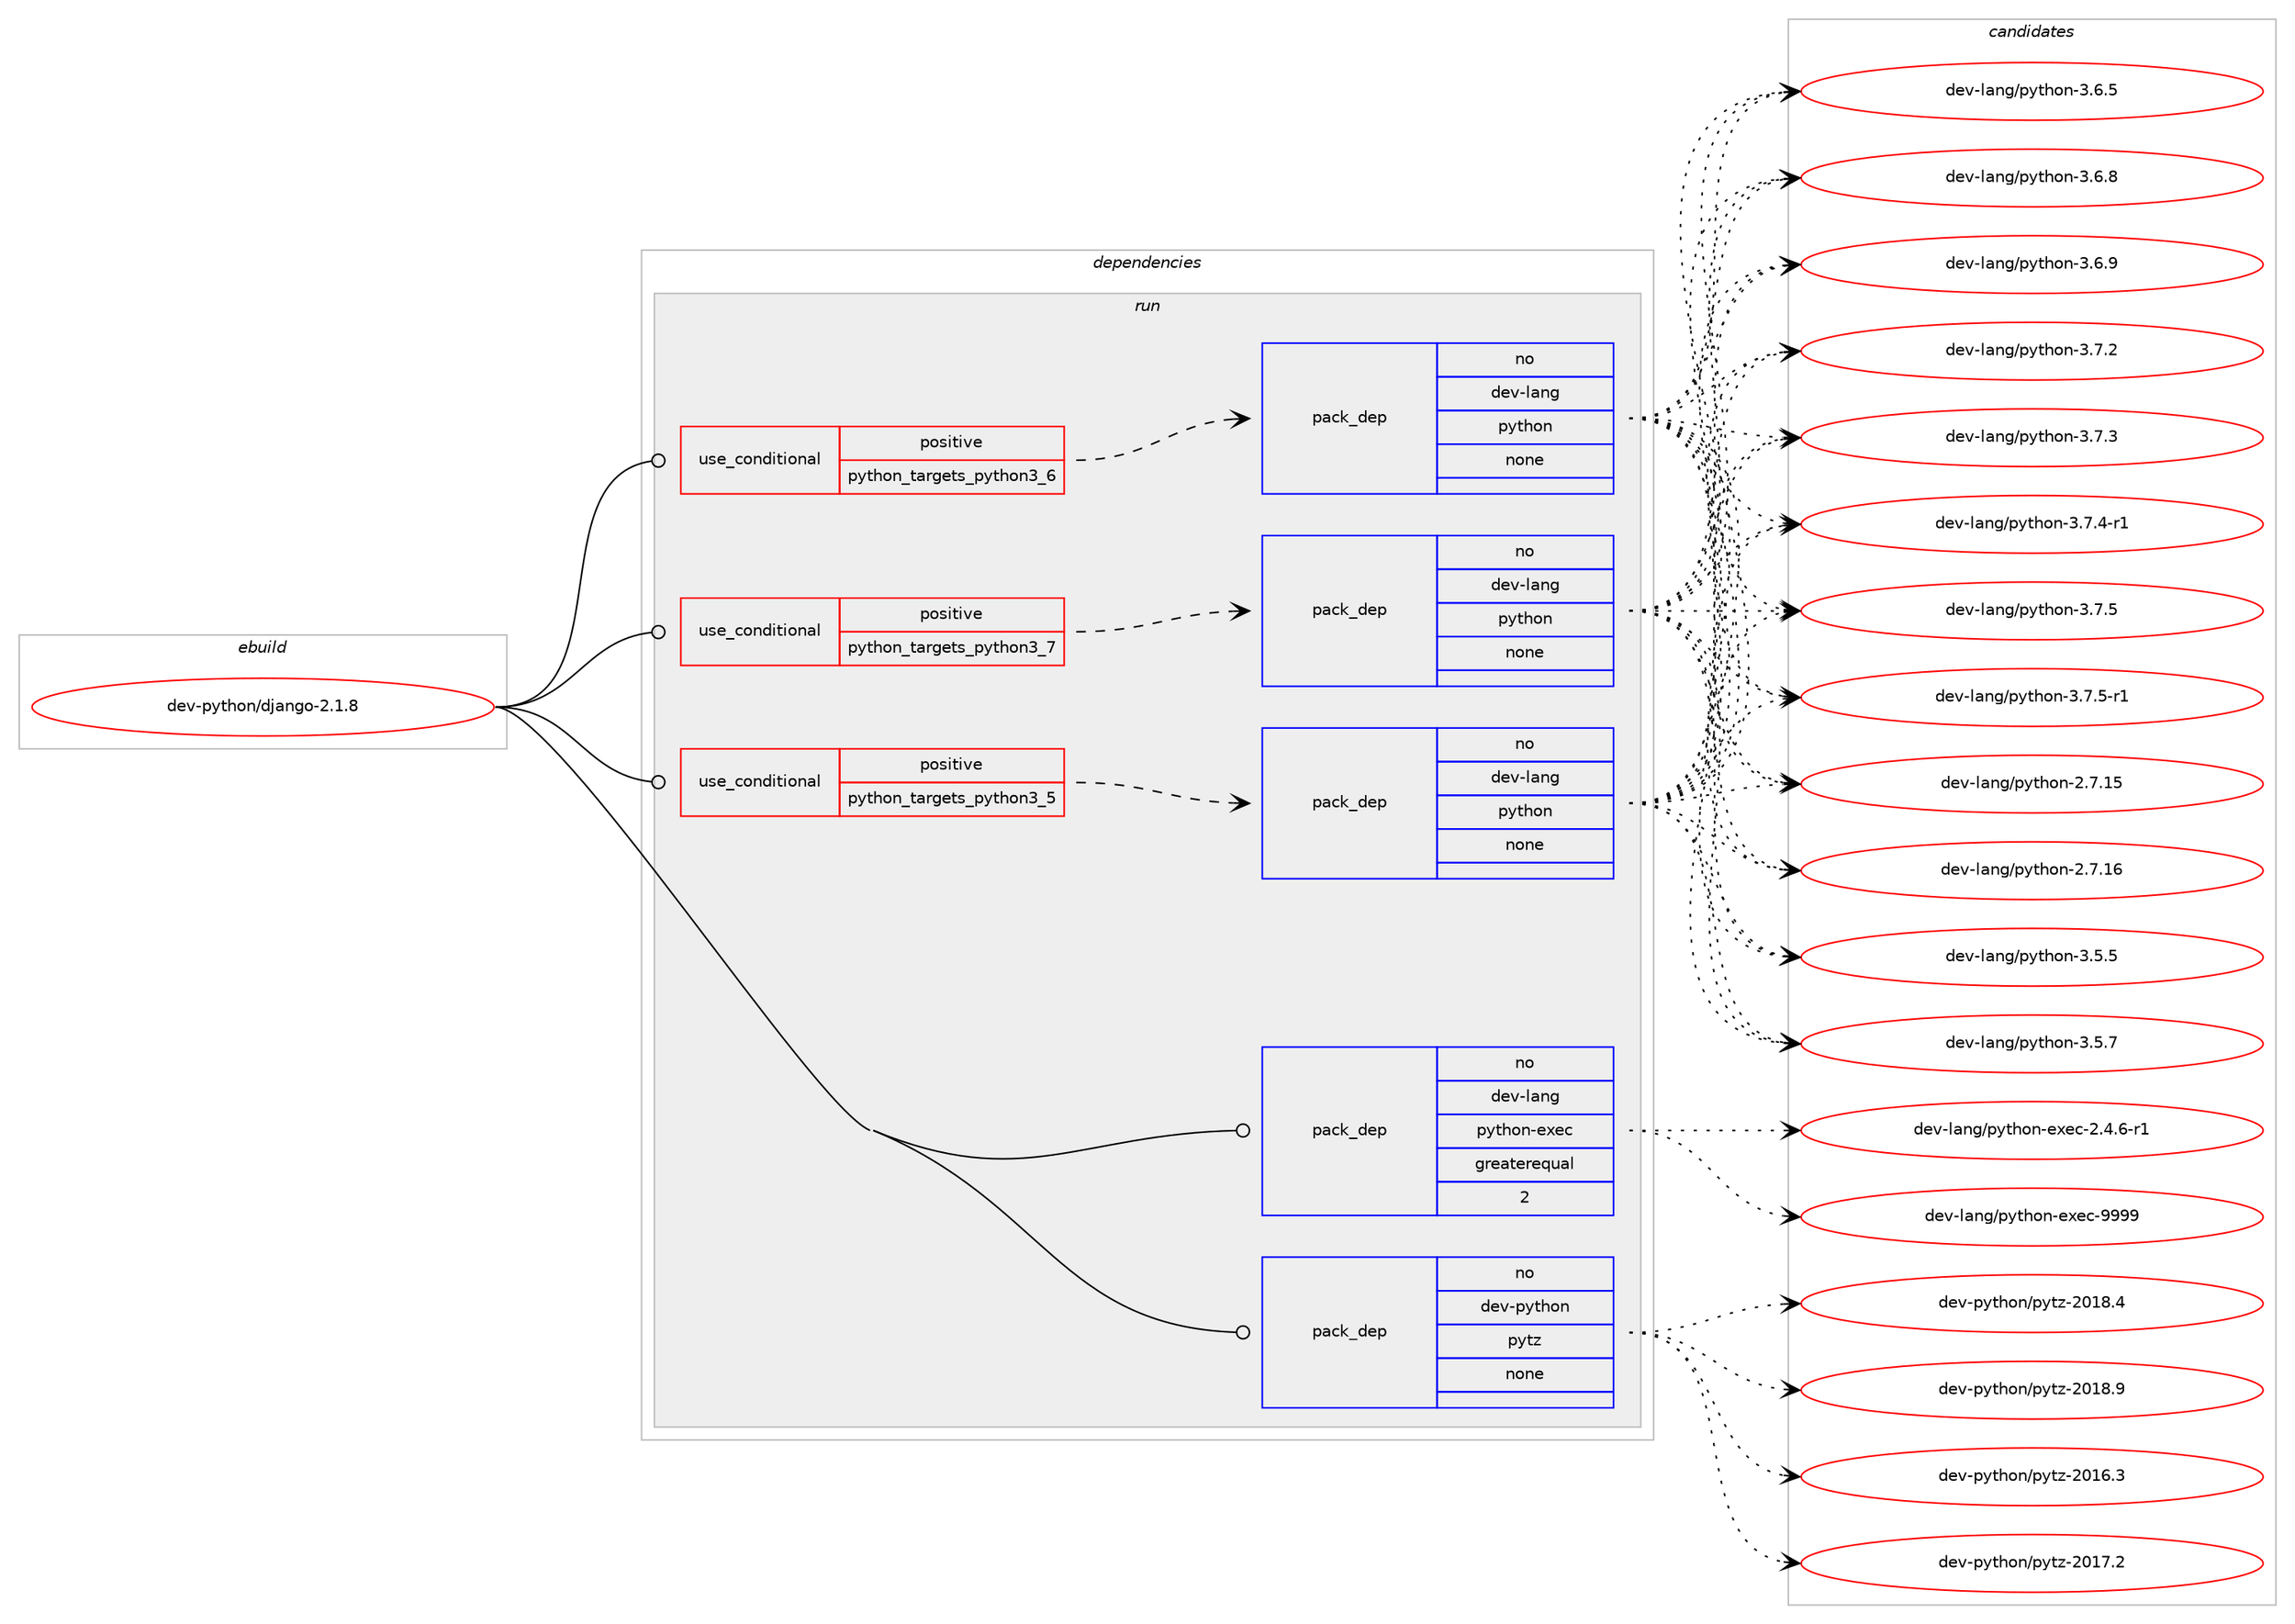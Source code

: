 digraph prolog {

# *************
# Graph options
# *************

newrank=true;
concentrate=true;
compound=true;
graph [rankdir=LR,fontname=Helvetica,fontsize=10,ranksep=1.5];#, ranksep=2.5, nodesep=0.2];
edge  [arrowhead=vee];
node  [fontname=Helvetica,fontsize=10];

# **********
# The ebuild
# **********

subgraph cluster_leftcol {
color=gray;
rank=same;
label=<<i>ebuild</i>>;
id [label="dev-python/django-2.1.8", color=red, width=4, href="../dev-python/django-2.1.8.svg"];
}

# ****************
# The dependencies
# ****************

subgraph cluster_midcol {
color=gray;
label=<<i>dependencies</i>>;
subgraph cluster_compile {
fillcolor="#eeeeee";
style=filled;
label=<<i>compile</i>>;
}
subgraph cluster_compileandrun {
fillcolor="#eeeeee";
style=filled;
label=<<i>compile and run</i>>;
}
subgraph cluster_run {
fillcolor="#eeeeee";
style=filled;
label=<<i>run</i>>;
subgraph cond138471 {
dependency601692 [label=<<TABLE BORDER="0" CELLBORDER="1" CELLSPACING="0" CELLPADDING="4"><TR><TD ROWSPAN="3" CELLPADDING="10">use_conditional</TD></TR><TR><TD>positive</TD></TR><TR><TD>python_targets_python3_5</TD></TR></TABLE>>, shape=none, color=red];
subgraph pack451427 {
dependency601693 [label=<<TABLE BORDER="0" CELLBORDER="1" CELLSPACING="0" CELLPADDING="4" WIDTH="220"><TR><TD ROWSPAN="6" CELLPADDING="30">pack_dep</TD></TR><TR><TD WIDTH="110">no</TD></TR><TR><TD>dev-lang</TD></TR><TR><TD>python</TD></TR><TR><TD>none</TD></TR><TR><TD></TD></TR></TABLE>>, shape=none, color=blue];
}
dependency601692:e -> dependency601693:w [weight=20,style="dashed",arrowhead="vee"];
}
id:e -> dependency601692:w [weight=20,style="solid",arrowhead="odot"];
subgraph cond138472 {
dependency601694 [label=<<TABLE BORDER="0" CELLBORDER="1" CELLSPACING="0" CELLPADDING="4"><TR><TD ROWSPAN="3" CELLPADDING="10">use_conditional</TD></TR><TR><TD>positive</TD></TR><TR><TD>python_targets_python3_6</TD></TR></TABLE>>, shape=none, color=red];
subgraph pack451428 {
dependency601695 [label=<<TABLE BORDER="0" CELLBORDER="1" CELLSPACING="0" CELLPADDING="4" WIDTH="220"><TR><TD ROWSPAN="6" CELLPADDING="30">pack_dep</TD></TR><TR><TD WIDTH="110">no</TD></TR><TR><TD>dev-lang</TD></TR><TR><TD>python</TD></TR><TR><TD>none</TD></TR><TR><TD></TD></TR></TABLE>>, shape=none, color=blue];
}
dependency601694:e -> dependency601695:w [weight=20,style="dashed",arrowhead="vee"];
}
id:e -> dependency601694:w [weight=20,style="solid",arrowhead="odot"];
subgraph cond138473 {
dependency601696 [label=<<TABLE BORDER="0" CELLBORDER="1" CELLSPACING="0" CELLPADDING="4"><TR><TD ROWSPAN="3" CELLPADDING="10">use_conditional</TD></TR><TR><TD>positive</TD></TR><TR><TD>python_targets_python3_7</TD></TR></TABLE>>, shape=none, color=red];
subgraph pack451429 {
dependency601697 [label=<<TABLE BORDER="0" CELLBORDER="1" CELLSPACING="0" CELLPADDING="4" WIDTH="220"><TR><TD ROWSPAN="6" CELLPADDING="30">pack_dep</TD></TR><TR><TD WIDTH="110">no</TD></TR><TR><TD>dev-lang</TD></TR><TR><TD>python</TD></TR><TR><TD>none</TD></TR><TR><TD></TD></TR></TABLE>>, shape=none, color=blue];
}
dependency601696:e -> dependency601697:w [weight=20,style="dashed",arrowhead="vee"];
}
id:e -> dependency601696:w [weight=20,style="solid",arrowhead="odot"];
subgraph pack451430 {
dependency601698 [label=<<TABLE BORDER="0" CELLBORDER="1" CELLSPACING="0" CELLPADDING="4" WIDTH="220"><TR><TD ROWSPAN="6" CELLPADDING="30">pack_dep</TD></TR><TR><TD WIDTH="110">no</TD></TR><TR><TD>dev-lang</TD></TR><TR><TD>python-exec</TD></TR><TR><TD>greaterequal</TD></TR><TR><TD>2</TD></TR></TABLE>>, shape=none, color=blue];
}
id:e -> dependency601698:w [weight=20,style="solid",arrowhead="odot"];
subgraph pack451431 {
dependency601699 [label=<<TABLE BORDER="0" CELLBORDER="1" CELLSPACING="0" CELLPADDING="4" WIDTH="220"><TR><TD ROWSPAN="6" CELLPADDING="30">pack_dep</TD></TR><TR><TD WIDTH="110">no</TD></TR><TR><TD>dev-python</TD></TR><TR><TD>pytz</TD></TR><TR><TD>none</TD></TR><TR><TD></TD></TR></TABLE>>, shape=none, color=blue];
}
id:e -> dependency601699:w [weight=20,style="solid",arrowhead="odot"];
}
}

# **************
# The candidates
# **************

subgraph cluster_choices {
rank=same;
color=gray;
label=<<i>candidates</i>>;

subgraph choice451427 {
color=black;
nodesep=1;
choice10010111845108971101034711212111610411111045504655464953 [label="dev-lang/python-2.7.15", color=red, width=4,href="../dev-lang/python-2.7.15.svg"];
choice10010111845108971101034711212111610411111045504655464954 [label="dev-lang/python-2.7.16", color=red, width=4,href="../dev-lang/python-2.7.16.svg"];
choice100101118451089711010347112121116104111110455146534653 [label="dev-lang/python-3.5.5", color=red, width=4,href="../dev-lang/python-3.5.5.svg"];
choice100101118451089711010347112121116104111110455146534655 [label="dev-lang/python-3.5.7", color=red, width=4,href="../dev-lang/python-3.5.7.svg"];
choice100101118451089711010347112121116104111110455146544653 [label="dev-lang/python-3.6.5", color=red, width=4,href="../dev-lang/python-3.6.5.svg"];
choice100101118451089711010347112121116104111110455146544656 [label="dev-lang/python-3.6.8", color=red, width=4,href="../dev-lang/python-3.6.8.svg"];
choice100101118451089711010347112121116104111110455146544657 [label="dev-lang/python-3.6.9", color=red, width=4,href="../dev-lang/python-3.6.9.svg"];
choice100101118451089711010347112121116104111110455146554650 [label="dev-lang/python-3.7.2", color=red, width=4,href="../dev-lang/python-3.7.2.svg"];
choice100101118451089711010347112121116104111110455146554651 [label="dev-lang/python-3.7.3", color=red, width=4,href="../dev-lang/python-3.7.3.svg"];
choice1001011184510897110103471121211161041111104551465546524511449 [label="dev-lang/python-3.7.4-r1", color=red, width=4,href="../dev-lang/python-3.7.4-r1.svg"];
choice100101118451089711010347112121116104111110455146554653 [label="dev-lang/python-3.7.5", color=red, width=4,href="../dev-lang/python-3.7.5.svg"];
choice1001011184510897110103471121211161041111104551465546534511449 [label="dev-lang/python-3.7.5-r1", color=red, width=4,href="../dev-lang/python-3.7.5-r1.svg"];
dependency601693:e -> choice10010111845108971101034711212111610411111045504655464953:w [style=dotted,weight="100"];
dependency601693:e -> choice10010111845108971101034711212111610411111045504655464954:w [style=dotted,weight="100"];
dependency601693:e -> choice100101118451089711010347112121116104111110455146534653:w [style=dotted,weight="100"];
dependency601693:e -> choice100101118451089711010347112121116104111110455146534655:w [style=dotted,weight="100"];
dependency601693:e -> choice100101118451089711010347112121116104111110455146544653:w [style=dotted,weight="100"];
dependency601693:e -> choice100101118451089711010347112121116104111110455146544656:w [style=dotted,weight="100"];
dependency601693:e -> choice100101118451089711010347112121116104111110455146544657:w [style=dotted,weight="100"];
dependency601693:e -> choice100101118451089711010347112121116104111110455146554650:w [style=dotted,weight="100"];
dependency601693:e -> choice100101118451089711010347112121116104111110455146554651:w [style=dotted,weight="100"];
dependency601693:e -> choice1001011184510897110103471121211161041111104551465546524511449:w [style=dotted,weight="100"];
dependency601693:e -> choice100101118451089711010347112121116104111110455146554653:w [style=dotted,weight="100"];
dependency601693:e -> choice1001011184510897110103471121211161041111104551465546534511449:w [style=dotted,weight="100"];
}
subgraph choice451428 {
color=black;
nodesep=1;
choice10010111845108971101034711212111610411111045504655464953 [label="dev-lang/python-2.7.15", color=red, width=4,href="../dev-lang/python-2.7.15.svg"];
choice10010111845108971101034711212111610411111045504655464954 [label="dev-lang/python-2.7.16", color=red, width=4,href="../dev-lang/python-2.7.16.svg"];
choice100101118451089711010347112121116104111110455146534653 [label="dev-lang/python-3.5.5", color=red, width=4,href="../dev-lang/python-3.5.5.svg"];
choice100101118451089711010347112121116104111110455146534655 [label="dev-lang/python-3.5.7", color=red, width=4,href="../dev-lang/python-3.5.7.svg"];
choice100101118451089711010347112121116104111110455146544653 [label="dev-lang/python-3.6.5", color=red, width=4,href="../dev-lang/python-3.6.5.svg"];
choice100101118451089711010347112121116104111110455146544656 [label="dev-lang/python-3.6.8", color=red, width=4,href="../dev-lang/python-3.6.8.svg"];
choice100101118451089711010347112121116104111110455146544657 [label="dev-lang/python-3.6.9", color=red, width=4,href="../dev-lang/python-3.6.9.svg"];
choice100101118451089711010347112121116104111110455146554650 [label="dev-lang/python-3.7.2", color=red, width=4,href="../dev-lang/python-3.7.2.svg"];
choice100101118451089711010347112121116104111110455146554651 [label="dev-lang/python-3.7.3", color=red, width=4,href="../dev-lang/python-3.7.3.svg"];
choice1001011184510897110103471121211161041111104551465546524511449 [label="dev-lang/python-3.7.4-r1", color=red, width=4,href="../dev-lang/python-3.7.4-r1.svg"];
choice100101118451089711010347112121116104111110455146554653 [label="dev-lang/python-3.7.5", color=red, width=4,href="../dev-lang/python-3.7.5.svg"];
choice1001011184510897110103471121211161041111104551465546534511449 [label="dev-lang/python-3.7.5-r1", color=red, width=4,href="../dev-lang/python-3.7.5-r1.svg"];
dependency601695:e -> choice10010111845108971101034711212111610411111045504655464953:w [style=dotted,weight="100"];
dependency601695:e -> choice10010111845108971101034711212111610411111045504655464954:w [style=dotted,weight="100"];
dependency601695:e -> choice100101118451089711010347112121116104111110455146534653:w [style=dotted,weight="100"];
dependency601695:e -> choice100101118451089711010347112121116104111110455146534655:w [style=dotted,weight="100"];
dependency601695:e -> choice100101118451089711010347112121116104111110455146544653:w [style=dotted,weight="100"];
dependency601695:e -> choice100101118451089711010347112121116104111110455146544656:w [style=dotted,weight="100"];
dependency601695:e -> choice100101118451089711010347112121116104111110455146544657:w [style=dotted,weight="100"];
dependency601695:e -> choice100101118451089711010347112121116104111110455146554650:w [style=dotted,weight="100"];
dependency601695:e -> choice100101118451089711010347112121116104111110455146554651:w [style=dotted,weight="100"];
dependency601695:e -> choice1001011184510897110103471121211161041111104551465546524511449:w [style=dotted,weight="100"];
dependency601695:e -> choice100101118451089711010347112121116104111110455146554653:w [style=dotted,weight="100"];
dependency601695:e -> choice1001011184510897110103471121211161041111104551465546534511449:w [style=dotted,weight="100"];
}
subgraph choice451429 {
color=black;
nodesep=1;
choice10010111845108971101034711212111610411111045504655464953 [label="dev-lang/python-2.7.15", color=red, width=4,href="../dev-lang/python-2.7.15.svg"];
choice10010111845108971101034711212111610411111045504655464954 [label="dev-lang/python-2.7.16", color=red, width=4,href="../dev-lang/python-2.7.16.svg"];
choice100101118451089711010347112121116104111110455146534653 [label="dev-lang/python-3.5.5", color=red, width=4,href="../dev-lang/python-3.5.5.svg"];
choice100101118451089711010347112121116104111110455146534655 [label="dev-lang/python-3.5.7", color=red, width=4,href="../dev-lang/python-3.5.7.svg"];
choice100101118451089711010347112121116104111110455146544653 [label="dev-lang/python-3.6.5", color=red, width=4,href="../dev-lang/python-3.6.5.svg"];
choice100101118451089711010347112121116104111110455146544656 [label="dev-lang/python-3.6.8", color=red, width=4,href="../dev-lang/python-3.6.8.svg"];
choice100101118451089711010347112121116104111110455146544657 [label="dev-lang/python-3.6.9", color=red, width=4,href="../dev-lang/python-3.6.9.svg"];
choice100101118451089711010347112121116104111110455146554650 [label="dev-lang/python-3.7.2", color=red, width=4,href="../dev-lang/python-3.7.2.svg"];
choice100101118451089711010347112121116104111110455146554651 [label="dev-lang/python-3.7.3", color=red, width=4,href="../dev-lang/python-3.7.3.svg"];
choice1001011184510897110103471121211161041111104551465546524511449 [label="dev-lang/python-3.7.4-r1", color=red, width=4,href="../dev-lang/python-3.7.4-r1.svg"];
choice100101118451089711010347112121116104111110455146554653 [label="dev-lang/python-3.7.5", color=red, width=4,href="../dev-lang/python-3.7.5.svg"];
choice1001011184510897110103471121211161041111104551465546534511449 [label="dev-lang/python-3.7.5-r1", color=red, width=4,href="../dev-lang/python-3.7.5-r1.svg"];
dependency601697:e -> choice10010111845108971101034711212111610411111045504655464953:w [style=dotted,weight="100"];
dependency601697:e -> choice10010111845108971101034711212111610411111045504655464954:w [style=dotted,weight="100"];
dependency601697:e -> choice100101118451089711010347112121116104111110455146534653:w [style=dotted,weight="100"];
dependency601697:e -> choice100101118451089711010347112121116104111110455146534655:w [style=dotted,weight="100"];
dependency601697:e -> choice100101118451089711010347112121116104111110455146544653:w [style=dotted,weight="100"];
dependency601697:e -> choice100101118451089711010347112121116104111110455146544656:w [style=dotted,weight="100"];
dependency601697:e -> choice100101118451089711010347112121116104111110455146544657:w [style=dotted,weight="100"];
dependency601697:e -> choice100101118451089711010347112121116104111110455146554650:w [style=dotted,weight="100"];
dependency601697:e -> choice100101118451089711010347112121116104111110455146554651:w [style=dotted,weight="100"];
dependency601697:e -> choice1001011184510897110103471121211161041111104551465546524511449:w [style=dotted,weight="100"];
dependency601697:e -> choice100101118451089711010347112121116104111110455146554653:w [style=dotted,weight="100"];
dependency601697:e -> choice1001011184510897110103471121211161041111104551465546534511449:w [style=dotted,weight="100"];
}
subgraph choice451430 {
color=black;
nodesep=1;
choice10010111845108971101034711212111610411111045101120101994550465246544511449 [label="dev-lang/python-exec-2.4.6-r1", color=red, width=4,href="../dev-lang/python-exec-2.4.6-r1.svg"];
choice10010111845108971101034711212111610411111045101120101994557575757 [label="dev-lang/python-exec-9999", color=red, width=4,href="../dev-lang/python-exec-9999.svg"];
dependency601698:e -> choice10010111845108971101034711212111610411111045101120101994550465246544511449:w [style=dotted,weight="100"];
dependency601698:e -> choice10010111845108971101034711212111610411111045101120101994557575757:w [style=dotted,weight="100"];
}
subgraph choice451431 {
color=black;
nodesep=1;
choice100101118451121211161041111104711212111612245504849544651 [label="dev-python/pytz-2016.3", color=red, width=4,href="../dev-python/pytz-2016.3.svg"];
choice100101118451121211161041111104711212111612245504849554650 [label="dev-python/pytz-2017.2", color=red, width=4,href="../dev-python/pytz-2017.2.svg"];
choice100101118451121211161041111104711212111612245504849564652 [label="dev-python/pytz-2018.4", color=red, width=4,href="../dev-python/pytz-2018.4.svg"];
choice100101118451121211161041111104711212111612245504849564657 [label="dev-python/pytz-2018.9", color=red, width=4,href="../dev-python/pytz-2018.9.svg"];
dependency601699:e -> choice100101118451121211161041111104711212111612245504849544651:w [style=dotted,weight="100"];
dependency601699:e -> choice100101118451121211161041111104711212111612245504849554650:w [style=dotted,weight="100"];
dependency601699:e -> choice100101118451121211161041111104711212111612245504849564652:w [style=dotted,weight="100"];
dependency601699:e -> choice100101118451121211161041111104711212111612245504849564657:w [style=dotted,weight="100"];
}
}

}
